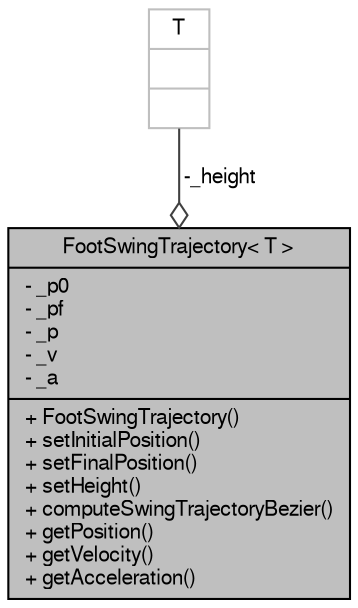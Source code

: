 digraph "FootSwingTrajectory&lt; T &gt;"
{
  edge [fontname="FreeSans",fontsize="10",labelfontname="FreeSans",labelfontsize="10"];
  node [fontname="FreeSans",fontsize="10",shape=record];
  Node1 [label="{FootSwingTrajectory\< T \>\n|- _p0\l- _pf\l- _p\l- _v\l- _a\l|+ FootSwingTrajectory()\l+ setInitialPosition()\l+ setFinalPosition()\l+ setHeight()\l+ computeSwingTrajectoryBezier()\l+ getPosition()\l+ getVelocity()\l+ getAcceleration()\l}",height=0.2,width=0.4,color="black", fillcolor="grey75", style="filled", fontcolor="black"];
  Node2 -> Node1 [color="grey25",fontsize="10",style="solid",label=" -_height" ,arrowhead="odiamond",fontname="FreeSans"];
  Node2 [label="{T\n||}",height=0.2,width=0.4,color="grey75", fillcolor="white", style="filled"];
}
